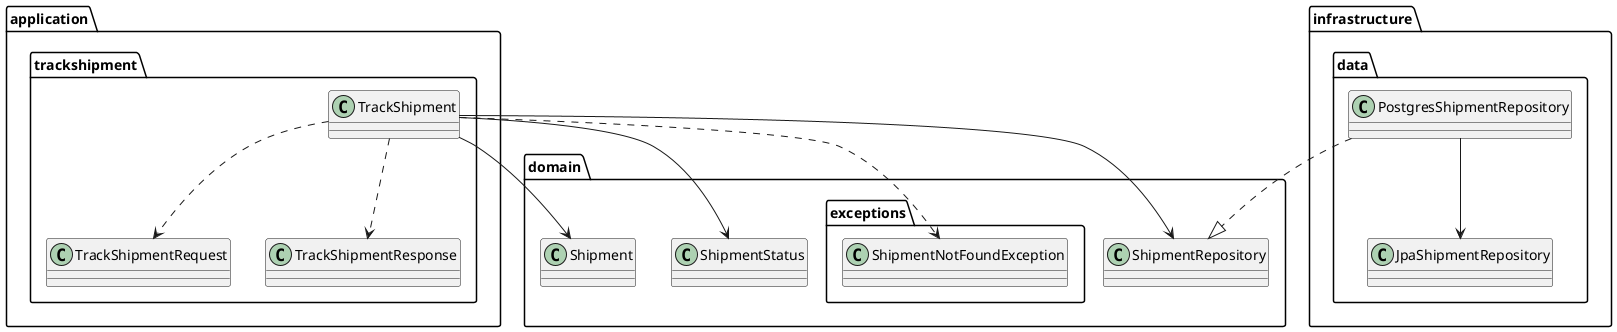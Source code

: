 @startuml
top to bottom direction

application.trackshipment.TrackShipment ..> application.trackshipment.TrackShipmentRequest
application.trackshipment.TrackShipment ..> application.trackshipment.TrackShipmentResponse
application.trackshipment.TrackShipment ..> domain.exceptions.ShipmentNotFoundException
application.trackshipment.TrackShipment --> domain.ShipmentRepository
application.trackshipment.TrackShipment --> domain.Shipment
application.trackshipment.TrackShipment --> domain.ShipmentStatus
infrastructure.data.PostgresShipmentRepository ..|> domain.ShipmentRepository
infrastructure.data.PostgresShipmentRepository --> infrastructure.data.JpaShipmentRepository

@enduml